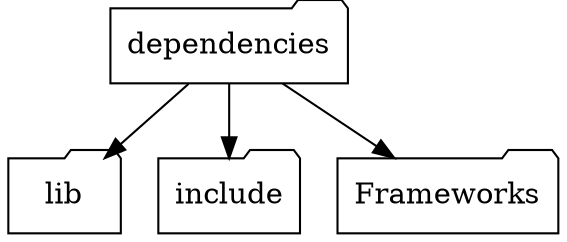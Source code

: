 digraph inherit {
   node [shape="folder"]

   dependencies -> lib
   dependencies -> include
   dependencies -> Frameworks
}